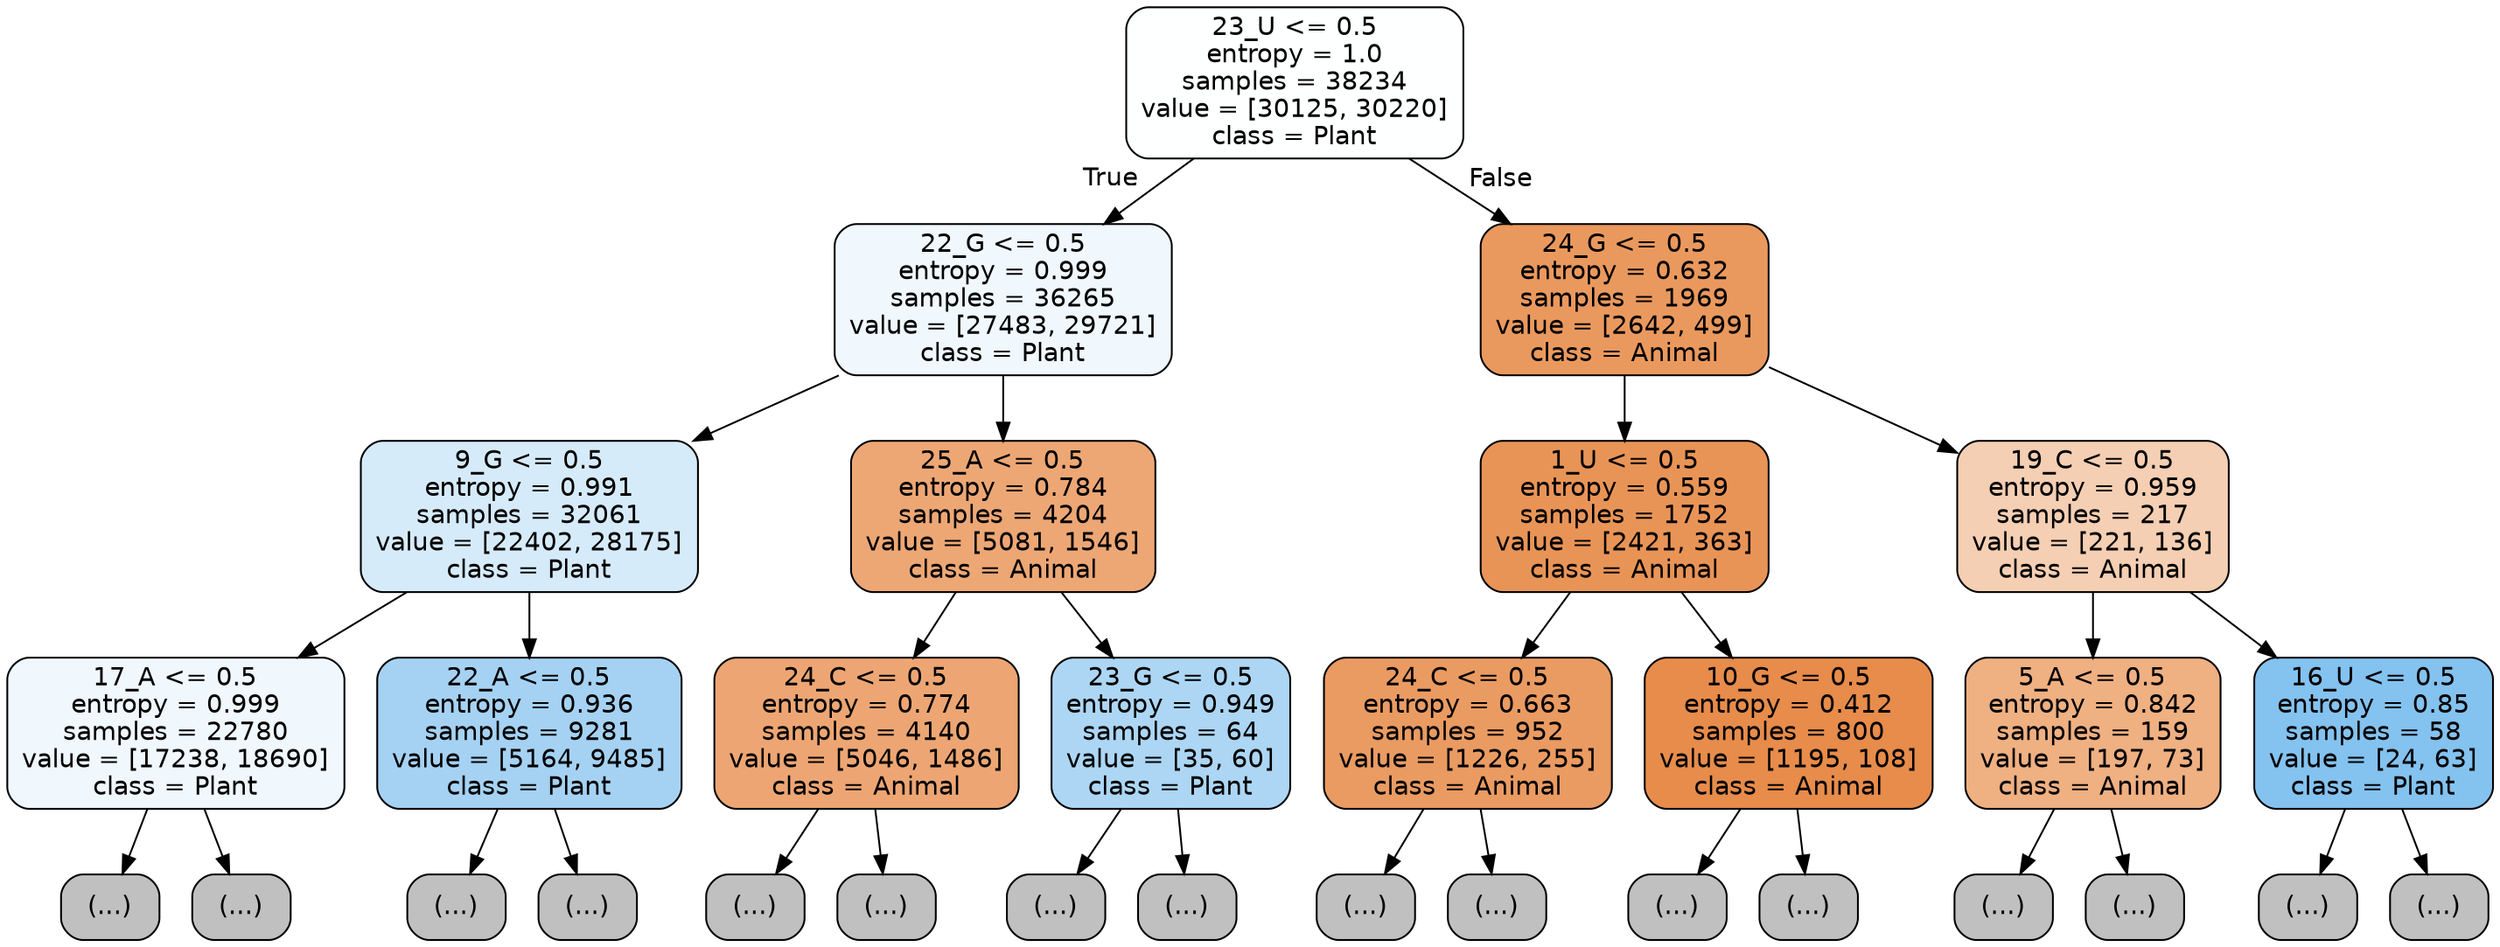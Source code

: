 digraph Tree {
node [shape=box, style="filled, rounded", color="black", fontname="helvetica"] ;
edge [fontname="helvetica"] ;
0 [label="23_U <= 0.5\nentropy = 1.0\nsamples = 38234\nvalue = [30125, 30220]\nclass = Plant", fillcolor="#feffff"] ;
1 [label="22_G <= 0.5\nentropy = 0.999\nsamples = 36265\nvalue = [27483, 29721]\nclass = Plant", fillcolor="#f0f8fd"] ;
0 -> 1 [labeldistance=2.5, labelangle=45, headlabel="True"] ;
2 [label="9_G <= 0.5\nentropy = 0.991\nsamples = 32061\nvalue = [22402, 28175]\nclass = Plant", fillcolor="#d6ebfa"] ;
1 -> 2 ;
3 [label="17_A <= 0.5\nentropy = 0.999\nsamples = 22780\nvalue = [17238, 18690]\nclass = Plant", fillcolor="#f0f7fd"] ;
2 -> 3 ;
4 [label="(...)", fillcolor="#C0C0C0"] ;
3 -> 4 ;
8403 [label="(...)", fillcolor="#C0C0C0"] ;
3 -> 8403 ;
10786 [label="22_A <= 0.5\nentropy = 0.936\nsamples = 9281\nvalue = [5164, 9485]\nclass = Plant", fillcolor="#a5d2f3"] ;
2 -> 10786 ;
10787 [label="(...)", fillcolor="#C0C0C0"] ;
10786 -> 10787 ;
13970 [label="(...)", fillcolor="#C0C0C0"] ;
10786 -> 13970 ;
14407 [label="25_A <= 0.5\nentropy = 0.784\nsamples = 4204\nvalue = [5081, 1546]\nclass = Animal", fillcolor="#eda775"] ;
1 -> 14407 ;
14408 [label="24_C <= 0.5\nentropy = 0.774\nsamples = 4140\nvalue = [5046, 1486]\nclass = Animal", fillcolor="#eda673"] ;
14407 -> 14408 ;
14409 [label="(...)", fillcolor="#C0C0C0"] ;
14408 -> 14409 ;
16134 [label="(...)", fillcolor="#C0C0C0"] ;
14408 -> 16134 ;
16213 [label="23_G <= 0.5\nentropy = 0.949\nsamples = 64\nvalue = [35, 60]\nclass = Plant", fillcolor="#acd6f4"] ;
14407 -> 16213 ;
16214 [label="(...)", fillcolor="#C0C0C0"] ;
16213 -> 16214 ;
16231 [label="(...)", fillcolor="#C0C0C0"] ;
16213 -> 16231 ;
16246 [label="24_G <= 0.5\nentropy = 0.632\nsamples = 1969\nvalue = [2642, 499]\nclass = Animal", fillcolor="#ea995e"] ;
0 -> 16246 [labeldistance=2.5, labelangle=-45, headlabel="False"] ;
16247 [label="1_U <= 0.5\nentropy = 0.559\nsamples = 1752\nvalue = [2421, 363]\nclass = Animal", fillcolor="#e99457"] ;
16246 -> 16247 ;
16248 [label="24_C <= 0.5\nentropy = 0.663\nsamples = 952\nvalue = [1226, 255]\nclass = Animal", fillcolor="#ea9b62"] ;
16247 -> 16248 ;
16249 [label="(...)", fillcolor="#C0C0C0"] ;
16248 -> 16249 ;
16548 [label="(...)", fillcolor="#C0C0C0"] ;
16248 -> 16548 ;
16609 [label="10_G <= 0.5\nentropy = 0.412\nsamples = 800\nvalue = [1195, 108]\nclass = Animal", fillcolor="#e78c4b"] ;
16247 -> 16609 ;
16610 [label="(...)", fillcolor="#C0C0C0"] ;
16609 -> 16610 ;
16805 [label="(...)", fillcolor="#C0C0C0"] ;
16609 -> 16805 ;
16846 [label="19_C <= 0.5\nentropy = 0.959\nsamples = 217\nvalue = [221, 136]\nclass = Animal", fillcolor="#f5cfb3"] ;
16246 -> 16846 ;
16847 [label="5_A <= 0.5\nentropy = 0.842\nsamples = 159\nvalue = [197, 73]\nclass = Animal", fillcolor="#efb082"] ;
16846 -> 16847 ;
16848 [label="(...)", fillcolor="#C0C0C0"] ;
16847 -> 16848 ;
16911 [label="(...)", fillcolor="#C0C0C0"] ;
16847 -> 16911 ;
16932 [label="16_U <= 0.5\nentropy = 0.85\nsamples = 58\nvalue = [24, 63]\nclass = Plant", fillcolor="#84c2ef"] ;
16846 -> 16932 ;
16933 [label="(...)", fillcolor="#C0C0C0"] ;
16932 -> 16933 ;
16954 [label="(...)", fillcolor="#C0C0C0"] ;
16932 -> 16954 ;
}